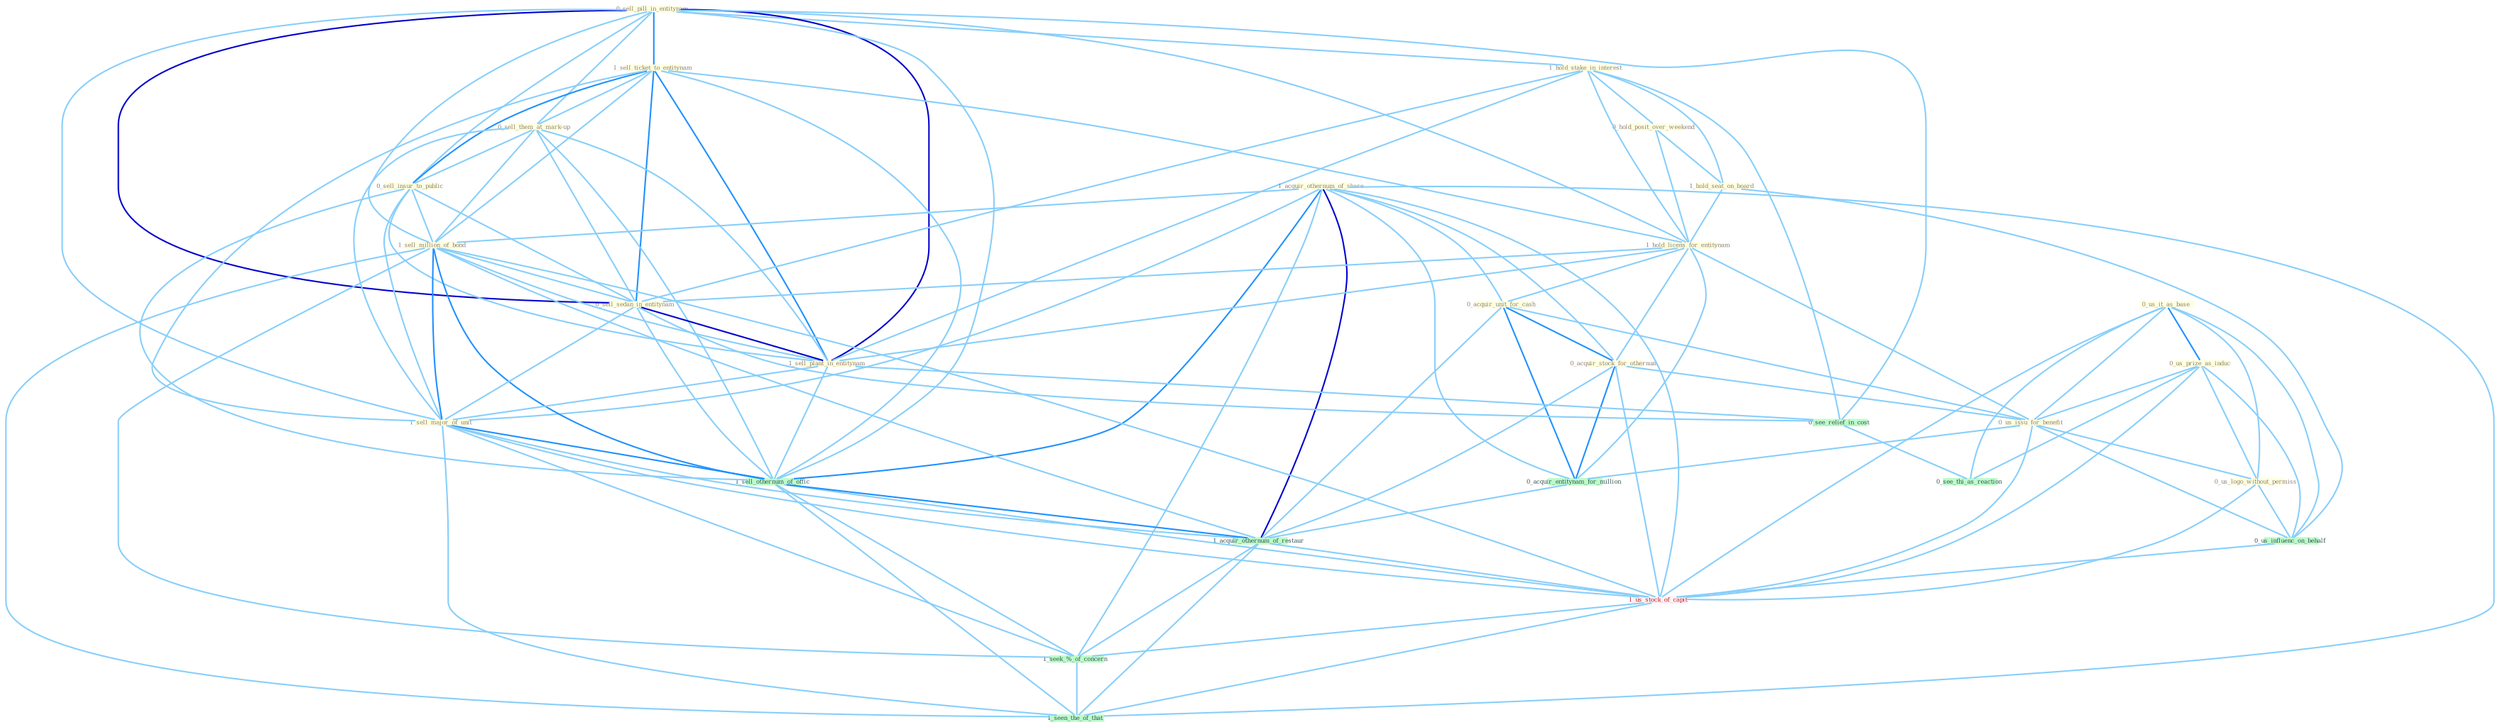 Graph G{ 
    node
    [shape=polygon,style=filled,width=.5,height=.06,color="#BDFCC9",fixedsize=true,fontsize=4,
    fontcolor="#2f4f4f"];
    {node
    [color="#ffffe0", fontcolor="#8b7d6b"] "0_sell_pill_in_entitynam " "0_us_it_as_base " "1_sell_ticket_to_entitynam " "0_us_prize_as_induc " "0_sell_them_at_mark-up " "1_hold_stake_in_interest " "0_sell_insur_to_public " "0_hold_posit_over_weekend " "1_hold_seat_on_board " "1_acquir_othernum_of_share " "1_sell_million_of_bond " "1_hold_licens_for_entitynam " "0_acquir_unit_for_cash " "0_sell_sedan_in_entitynam " "0_acquir_stock_for_othernum " "0_us_issu_for_benefit " "1_sell_plant_in_entitynam " "1_sell_major_of_unit " "0_us_logo_without_permiss "}
{node [color="#fff0f5", fontcolor="#b22222"] "1_us_stock_of_capit "}
edge [color="#B0E2FF"];

	"0_sell_pill_in_entitynam " -- "1_sell_ticket_to_entitynam " [w="2", color="#1e90ff" , len=0.8];
	"0_sell_pill_in_entitynam " -- "0_sell_them_at_mark-up " [w="1", color="#87cefa" ];
	"0_sell_pill_in_entitynam " -- "1_hold_stake_in_interest " [w="1", color="#87cefa" ];
	"0_sell_pill_in_entitynam " -- "0_sell_insur_to_public " [w="1", color="#87cefa" ];
	"0_sell_pill_in_entitynam " -- "1_sell_million_of_bond " [w="1", color="#87cefa" ];
	"0_sell_pill_in_entitynam " -- "1_hold_licens_for_entitynam " [w="1", color="#87cefa" ];
	"0_sell_pill_in_entitynam " -- "0_sell_sedan_in_entitynam " [w="3", color="#0000cd" , len=0.6];
	"0_sell_pill_in_entitynam " -- "1_sell_plant_in_entitynam " [w="3", color="#0000cd" , len=0.6];
	"0_sell_pill_in_entitynam " -- "1_sell_major_of_unit " [w="1", color="#87cefa" ];
	"0_sell_pill_in_entitynam " -- "1_sell_othernum_of_offic " [w="1", color="#87cefa" ];
	"0_sell_pill_in_entitynam " -- "0_see_relief_in_cost " [w="1", color="#87cefa" ];
	"0_us_it_as_base " -- "0_us_prize_as_induc " [w="2", color="#1e90ff" , len=0.8];
	"0_us_it_as_base " -- "0_us_issu_for_benefit " [w="1", color="#87cefa" ];
	"0_us_it_as_base " -- "0_us_logo_without_permiss " [w="1", color="#87cefa" ];
	"0_us_it_as_base " -- "0_us_influenc_on_behalf " [w="1", color="#87cefa" ];
	"0_us_it_as_base " -- "0_see_thi_as_reaction " [w="1", color="#87cefa" ];
	"0_us_it_as_base " -- "1_us_stock_of_capit " [w="1", color="#87cefa" ];
	"1_sell_ticket_to_entitynam " -- "0_sell_them_at_mark-up " [w="1", color="#87cefa" ];
	"1_sell_ticket_to_entitynam " -- "0_sell_insur_to_public " [w="2", color="#1e90ff" , len=0.8];
	"1_sell_ticket_to_entitynam " -- "1_sell_million_of_bond " [w="1", color="#87cefa" ];
	"1_sell_ticket_to_entitynam " -- "1_hold_licens_for_entitynam " [w="1", color="#87cefa" ];
	"1_sell_ticket_to_entitynam " -- "0_sell_sedan_in_entitynam " [w="2", color="#1e90ff" , len=0.8];
	"1_sell_ticket_to_entitynam " -- "1_sell_plant_in_entitynam " [w="2", color="#1e90ff" , len=0.8];
	"1_sell_ticket_to_entitynam " -- "1_sell_major_of_unit " [w="1", color="#87cefa" ];
	"1_sell_ticket_to_entitynam " -- "1_sell_othernum_of_offic " [w="1", color="#87cefa" ];
	"0_us_prize_as_induc " -- "0_us_issu_for_benefit " [w="1", color="#87cefa" ];
	"0_us_prize_as_induc " -- "0_us_logo_without_permiss " [w="1", color="#87cefa" ];
	"0_us_prize_as_induc " -- "0_us_influenc_on_behalf " [w="1", color="#87cefa" ];
	"0_us_prize_as_induc " -- "0_see_thi_as_reaction " [w="1", color="#87cefa" ];
	"0_us_prize_as_induc " -- "1_us_stock_of_capit " [w="1", color="#87cefa" ];
	"0_sell_them_at_mark-up " -- "0_sell_insur_to_public " [w="1", color="#87cefa" ];
	"0_sell_them_at_mark-up " -- "1_sell_million_of_bond " [w="1", color="#87cefa" ];
	"0_sell_them_at_mark-up " -- "0_sell_sedan_in_entitynam " [w="1", color="#87cefa" ];
	"0_sell_them_at_mark-up " -- "1_sell_plant_in_entitynam " [w="1", color="#87cefa" ];
	"0_sell_them_at_mark-up " -- "1_sell_major_of_unit " [w="1", color="#87cefa" ];
	"0_sell_them_at_mark-up " -- "1_sell_othernum_of_offic " [w="1", color="#87cefa" ];
	"1_hold_stake_in_interest " -- "0_hold_posit_over_weekend " [w="1", color="#87cefa" ];
	"1_hold_stake_in_interest " -- "1_hold_seat_on_board " [w="1", color="#87cefa" ];
	"1_hold_stake_in_interest " -- "1_hold_licens_for_entitynam " [w="1", color="#87cefa" ];
	"1_hold_stake_in_interest " -- "0_sell_sedan_in_entitynam " [w="1", color="#87cefa" ];
	"1_hold_stake_in_interest " -- "1_sell_plant_in_entitynam " [w="1", color="#87cefa" ];
	"1_hold_stake_in_interest " -- "0_see_relief_in_cost " [w="1", color="#87cefa" ];
	"0_sell_insur_to_public " -- "1_sell_million_of_bond " [w="1", color="#87cefa" ];
	"0_sell_insur_to_public " -- "0_sell_sedan_in_entitynam " [w="1", color="#87cefa" ];
	"0_sell_insur_to_public " -- "1_sell_plant_in_entitynam " [w="1", color="#87cefa" ];
	"0_sell_insur_to_public " -- "1_sell_major_of_unit " [w="1", color="#87cefa" ];
	"0_sell_insur_to_public " -- "1_sell_othernum_of_offic " [w="1", color="#87cefa" ];
	"0_hold_posit_over_weekend " -- "1_hold_seat_on_board " [w="1", color="#87cefa" ];
	"0_hold_posit_over_weekend " -- "1_hold_licens_for_entitynam " [w="1", color="#87cefa" ];
	"1_hold_seat_on_board " -- "1_hold_licens_for_entitynam " [w="1", color="#87cefa" ];
	"1_hold_seat_on_board " -- "0_us_influenc_on_behalf " [w="1", color="#87cefa" ];
	"1_acquir_othernum_of_share " -- "1_sell_million_of_bond " [w="1", color="#87cefa" ];
	"1_acquir_othernum_of_share " -- "0_acquir_unit_for_cash " [w="1", color="#87cefa" ];
	"1_acquir_othernum_of_share " -- "0_acquir_stock_for_othernum " [w="1", color="#87cefa" ];
	"1_acquir_othernum_of_share " -- "1_sell_major_of_unit " [w="1", color="#87cefa" ];
	"1_acquir_othernum_of_share " -- "0_acquir_entitynam_for_million " [w="1", color="#87cefa" ];
	"1_acquir_othernum_of_share " -- "1_sell_othernum_of_offic " [w="2", color="#1e90ff" , len=0.8];
	"1_acquir_othernum_of_share " -- "1_acquir_othernum_of_restaur " [w="3", color="#0000cd" , len=0.6];
	"1_acquir_othernum_of_share " -- "1_us_stock_of_capit " [w="1", color="#87cefa" ];
	"1_acquir_othernum_of_share " -- "1_seek_%_of_concern " [w="1", color="#87cefa" ];
	"1_acquir_othernum_of_share " -- "1_seen_the_of_that " [w="1", color="#87cefa" ];
	"1_sell_million_of_bond " -- "0_sell_sedan_in_entitynam " [w="1", color="#87cefa" ];
	"1_sell_million_of_bond " -- "1_sell_plant_in_entitynam " [w="1", color="#87cefa" ];
	"1_sell_million_of_bond " -- "1_sell_major_of_unit " [w="2", color="#1e90ff" , len=0.8];
	"1_sell_million_of_bond " -- "1_sell_othernum_of_offic " [w="2", color="#1e90ff" , len=0.8];
	"1_sell_million_of_bond " -- "1_acquir_othernum_of_restaur " [w="1", color="#87cefa" ];
	"1_sell_million_of_bond " -- "1_us_stock_of_capit " [w="1", color="#87cefa" ];
	"1_sell_million_of_bond " -- "1_seek_%_of_concern " [w="1", color="#87cefa" ];
	"1_sell_million_of_bond " -- "1_seen_the_of_that " [w="1", color="#87cefa" ];
	"1_hold_licens_for_entitynam " -- "0_acquir_unit_for_cash " [w="1", color="#87cefa" ];
	"1_hold_licens_for_entitynam " -- "0_sell_sedan_in_entitynam " [w="1", color="#87cefa" ];
	"1_hold_licens_for_entitynam " -- "0_acquir_stock_for_othernum " [w="1", color="#87cefa" ];
	"1_hold_licens_for_entitynam " -- "0_us_issu_for_benefit " [w="1", color="#87cefa" ];
	"1_hold_licens_for_entitynam " -- "1_sell_plant_in_entitynam " [w="1", color="#87cefa" ];
	"1_hold_licens_for_entitynam " -- "0_acquir_entitynam_for_million " [w="1", color="#87cefa" ];
	"0_acquir_unit_for_cash " -- "0_acquir_stock_for_othernum " [w="2", color="#1e90ff" , len=0.8];
	"0_acquir_unit_for_cash " -- "0_us_issu_for_benefit " [w="1", color="#87cefa" ];
	"0_acquir_unit_for_cash " -- "0_acquir_entitynam_for_million " [w="2", color="#1e90ff" , len=0.8];
	"0_acquir_unit_for_cash " -- "1_acquir_othernum_of_restaur " [w="1", color="#87cefa" ];
	"0_sell_sedan_in_entitynam " -- "1_sell_plant_in_entitynam " [w="3", color="#0000cd" , len=0.6];
	"0_sell_sedan_in_entitynam " -- "1_sell_major_of_unit " [w="1", color="#87cefa" ];
	"0_sell_sedan_in_entitynam " -- "1_sell_othernum_of_offic " [w="1", color="#87cefa" ];
	"0_sell_sedan_in_entitynam " -- "0_see_relief_in_cost " [w="1", color="#87cefa" ];
	"0_acquir_stock_for_othernum " -- "0_us_issu_for_benefit " [w="1", color="#87cefa" ];
	"0_acquir_stock_for_othernum " -- "0_acquir_entitynam_for_million " [w="2", color="#1e90ff" , len=0.8];
	"0_acquir_stock_for_othernum " -- "1_acquir_othernum_of_restaur " [w="1", color="#87cefa" ];
	"0_acquir_stock_for_othernum " -- "1_us_stock_of_capit " [w="1", color="#87cefa" ];
	"0_us_issu_for_benefit " -- "0_us_logo_without_permiss " [w="1", color="#87cefa" ];
	"0_us_issu_for_benefit " -- "0_acquir_entitynam_for_million " [w="1", color="#87cefa" ];
	"0_us_issu_for_benefit " -- "0_us_influenc_on_behalf " [w="1", color="#87cefa" ];
	"0_us_issu_for_benefit " -- "1_us_stock_of_capit " [w="1", color="#87cefa" ];
	"1_sell_plant_in_entitynam " -- "1_sell_major_of_unit " [w="1", color="#87cefa" ];
	"1_sell_plant_in_entitynam " -- "1_sell_othernum_of_offic " [w="1", color="#87cefa" ];
	"1_sell_plant_in_entitynam " -- "0_see_relief_in_cost " [w="1", color="#87cefa" ];
	"1_sell_major_of_unit " -- "1_sell_othernum_of_offic " [w="2", color="#1e90ff" , len=0.8];
	"1_sell_major_of_unit " -- "1_acquir_othernum_of_restaur " [w="1", color="#87cefa" ];
	"1_sell_major_of_unit " -- "1_us_stock_of_capit " [w="1", color="#87cefa" ];
	"1_sell_major_of_unit " -- "1_seek_%_of_concern " [w="1", color="#87cefa" ];
	"1_sell_major_of_unit " -- "1_seen_the_of_that " [w="1", color="#87cefa" ];
	"0_us_logo_without_permiss " -- "0_us_influenc_on_behalf " [w="1", color="#87cefa" ];
	"0_us_logo_without_permiss " -- "1_us_stock_of_capit " [w="1", color="#87cefa" ];
	"0_acquir_entitynam_for_million " -- "1_acquir_othernum_of_restaur " [w="1", color="#87cefa" ];
	"1_sell_othernum_of_offic " -- "1_acquir_othernum_of_restaur " [w="2", color="#1e90ff" , len=0.8];
	"1_sell_othernum_of_offic " -- "1_us_stock_of_capit " [w="1", color="#87cefa" ];
	"1_sell_othernum_of_offic " -- "1_seek_%_of_concern " [w="1", color="#87cefa" ];
	"1_sell_othernum_of_offic " -- "1_seen_the_of_that " [w="1", color="#87cefa" ];
	"0_us_influenc_on_behalf " -- "1_us_stock_of_capit " [w="1", color="#87cefa" ];
	"0_see_relief_in_cost " -- "0_see_thi_as_reaction " [w="1", color="#87cefa" ];
	"1_acquir_othernum_of_restaur " -- "1_us_stock_of_capit " [w="1", color="#87cefa" ];
	"1_acquir_othernum_of_restaur " -- "1_seek_%_of_concern " [w="1", color="#87cefa" ];
	"1_acquir_othernum_of_restaur " -- "1_seen_the_of_that " [w="1", color="#87cefa" ];
	"1_us_stock_of_capit " -- "1_seek_%_of_concern " [w="1", color="#87cefa" ];
	"1_us_stock_of_capit " -- "1_seen_the_of_that " [w="1", color="#87cefa" ];
	"1_seek_%_of_concern " -- "1_seen_the_of_that " [w="1", color="#87cefa" ];
}